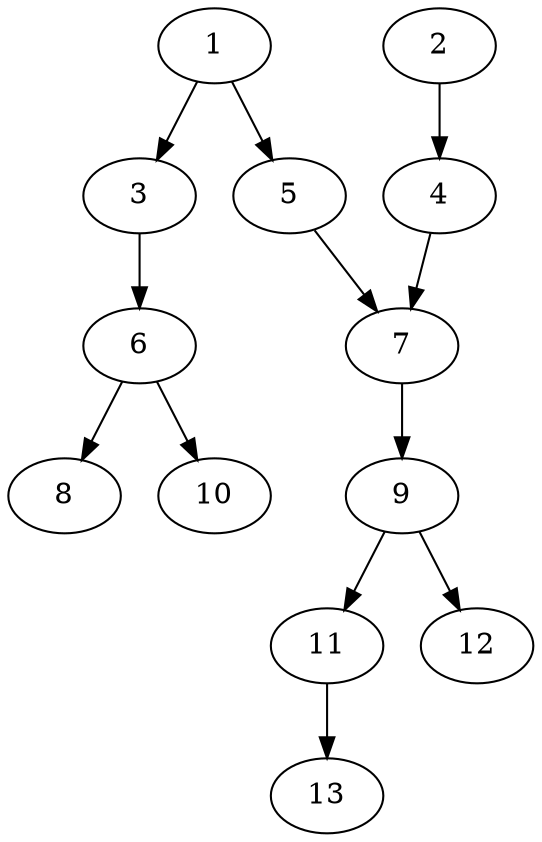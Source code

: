 // DAG (tier=1-easy, mode=data, n=13, ccr=0.306, fat=0.446, density=0.385, regular=0.615, jump=0.052, mindata=1048576, maxdata=8388608)
// DAG automatically generated by daggen at Sun Aug 24 16:33:32 2025
// /home/ermia/Project/Environments/daggen/bin/daggen --dot --ccr 0.306 --fat 0.446 --regular 0.615 --density 0.385 --jump 0.052 --mindata 1048576 --maxdata 8388608 -n 13 
digraph G {
  1 [size="89856816748642288", alpha="0.12", expect_size="44928408374321144"]
  1 -> 3 [size ="65954725756928"]
  1 -> 5 [size ="65954725756928"]
  2 [size="155107594468696522752", alpha="0.05", expect_size="77553797234348261376"]
  2 -> 4 [size ="230946842345472"]
  3 [size="60774039766438568", alpha="0.02", expect_size="30387019883219284"]
  3 -> 6 [size ="24129126268928"]
  4 [size="355154980407944896", alpha="0.04", expect_size="177577490203972448"]
  4 -> 7 [size ="242803225395200"]
  5 [size="182622515403620032", alpha="0.19", expect_size="91311257701810016"]
  5 -> 7 [size ="79319531520000"]
  6 [size="297417160815905984", alpha="0.11", expect_size="148708580407952992"]
  6 -> 8 [size ="172902632652800"]
  6 -> 10 [size ="172902632652800"]
  7 [size="57202830633072280", alpha="0.10", expect_size="28601415316536140"]
  7 -> 9 [size ="62886407831552"]
  8 [size="63134574062387160", alpha="0.08", expect_size="31567287031193580"]
  9 [size="4187106949071896576", alpha="0.13", expect_size="2093553474535948288"]
  9 -> 11 [size ="20782574993408"]
  9 -> 12 [size ="20782574993408"]
  10 [size="9915538873104990208", alpha="0.05", expect_size="4957769436552495104"]
  11 [size="61449759006901792", alpha="0.15", expect_size="30724879503450896"]
  11 -> 13 [size ="39975819149312"]
  12 [size="702518332591919360", alpha="0.05", expect_size="351259166295959680"]
  13 [size="1652883655356529", alpha="0.14", expect_size="826441827678264"]
}